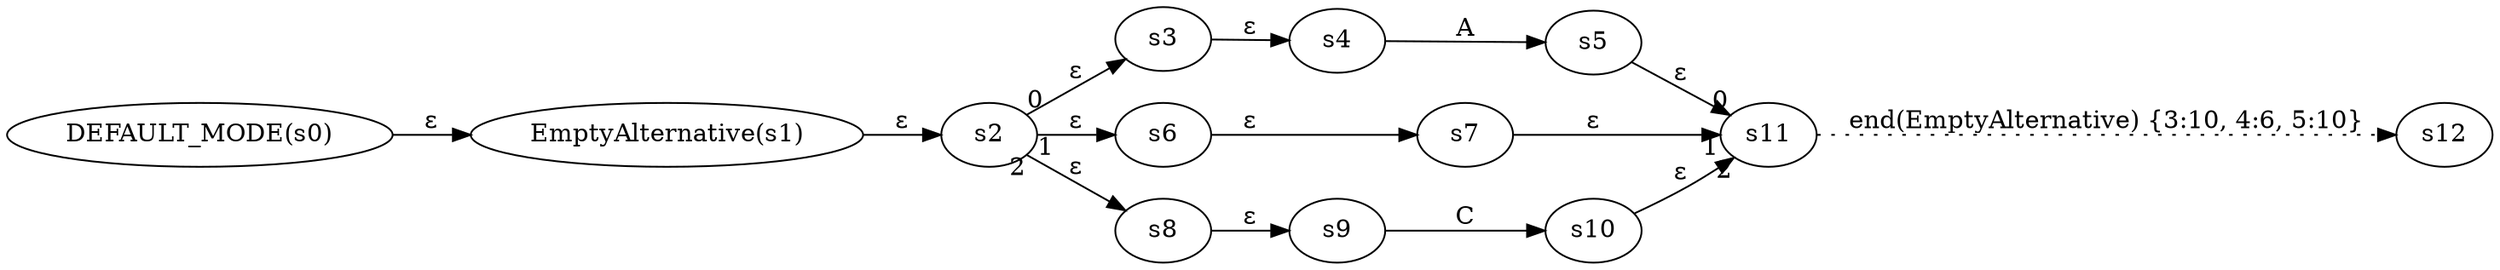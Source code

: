 digraph ATN {
  rankdir=LR;

  "DEFAULT_MODE(s0)" -> "EmptyAlternative(s1)" [label=ε]
  "EmptyAlternative(s1)" -> s2 [label=ε]
  s2 -> s3 [label=ε, taillabel=0]
  s3 -> s4 [label=ε]
  s4 -> s5 [label=A]
  s5 -> s11 [label=ε, headlabel=0]
  s11 -> s12 [label="end(EmptyAlternative) {3:10, 4:6, 5:10}", style=dotted]
  s2 -> s6 [label=ε, taillabel=1]
  s6 -> s7 [label=ε]
  s7 -> s11 [label=ε, headlabel=1]
  s2 -> s8 [label=ε, taillabel=2]
  s8 -> s9 [label=ε]
  s9 -> s10 [label=C]
  s10 -> s11 [label=ε, headlabel=2]
}